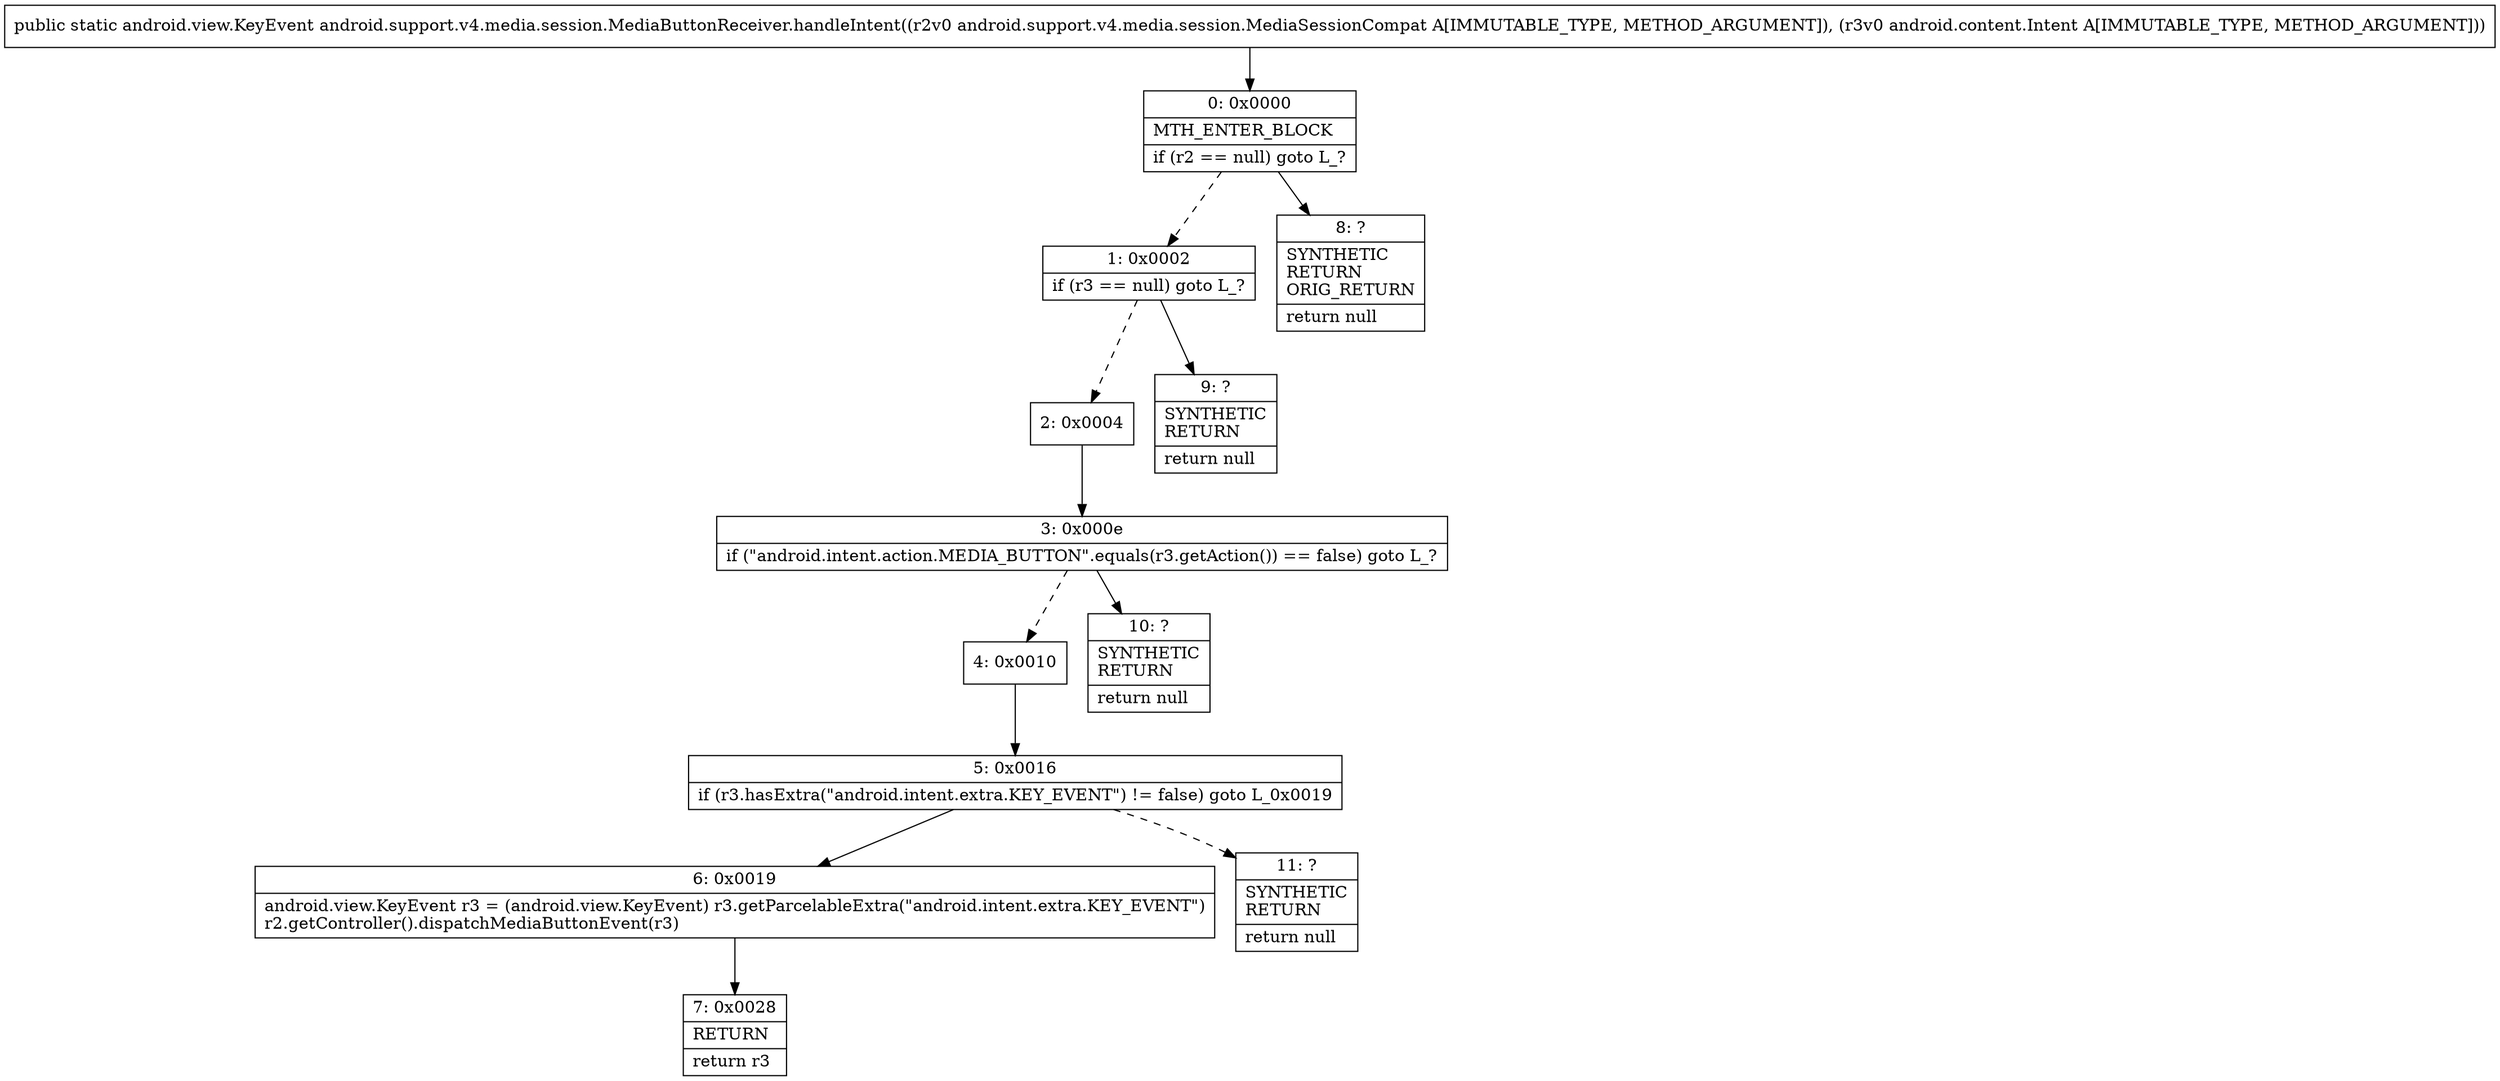 digraph "CFG forandroid.support.v4.media.session.MediaButtonReceiver.handleIntent(Landroid\/support\/v4\/media\/session\/MediaSessionCompat;Landroid\/content\/Intent;)Landroid\/view\/KeyEvent;" {
Node_0 [shape=record,label="{0\:\ 0x0000|MTH_ENTER_BLOCK\l|if (r2 == null) goto L_?\l}"];
Node_1 [shape=record,label="{1\:\ 0x0002|if (r3 == null) goto L_?\l}"];
Node_2 [shape=record,label="{2\:\ 0x0004}"];
Node_3 [shape=record,label="{3\:\ 0x000e|if (\"android.intent.action.MEDIA_BUTTON\".equals(r3.getAction()) == false) goto L_?\l}"];
Node_4 [shape=record,label="{4\:\ 0x0010}"];
Node_5 [shape=record,label="{5\:\ 0x0016|if (r3.hasExtra(\"android.intent.extra.KEY_EVENT\") != false) goto L_0x0019\l}"];
Node_6 [shape=record,label="{6\:\ 0x0019|android.view.KeyEvent r3 = (android.view.KeyEvent) r3.getParcelableExtra(\"android.intent.extra.KEY_EVENT\")\lr2.getController().dispatchMediaButtonEvent(r3)\l}"];
Node_7 [shape=record,label="{7\:\ 0x0028|RETURN\l|return r3\l}"];
Node_8 [shape=record,label="{8\:\ ?|SYNTHETIC\lRETURN\lORIG_RETURN\l|return null\l}"];
Node_9 [shape=record,label="{9\:\ ?|SYNTHETIC\lRETURN\l|return null\l}"];
Node_10 [shape=record,label="{10\:\ ?|SYNTHETIC\lRETURN\l|return null\l}"];
Node_11 [shape=record,label="{11\:\ ?|SYNTHETIC\lRETURN\l|return null\l}"];
MethodNode[shape=record,label="{public static android.view.KeyEvent android.support.v4.media.session.MediaButtonReceiver.handleIntent((r2v0 android.support.v4.media.session.MediaSessionCompat A[IMMUTABLE_TYPE, METHOD_ARGUMENT]), (r3v0 android.content.Intent A[IMMUTABLE_TYPE, METHOD_ARGUMENT])) }"];
MethodNode -> Node_0;
Node_0 -> Node_1[style=dashed];
Node_0 -> Node_8;
Node_1 -> Node_2[style=dashed];
Node_1 -> Node_9;
Node_2 -> Node_3;
Node_3 -> Node_4[style=dashed];
Node_3 -> Node_10;
Node_4 -> Node_5;
Node_5 -> Node_6;
Node_5 -> Node_11[style=dashed];
Node_6 -> Node_7;
}

